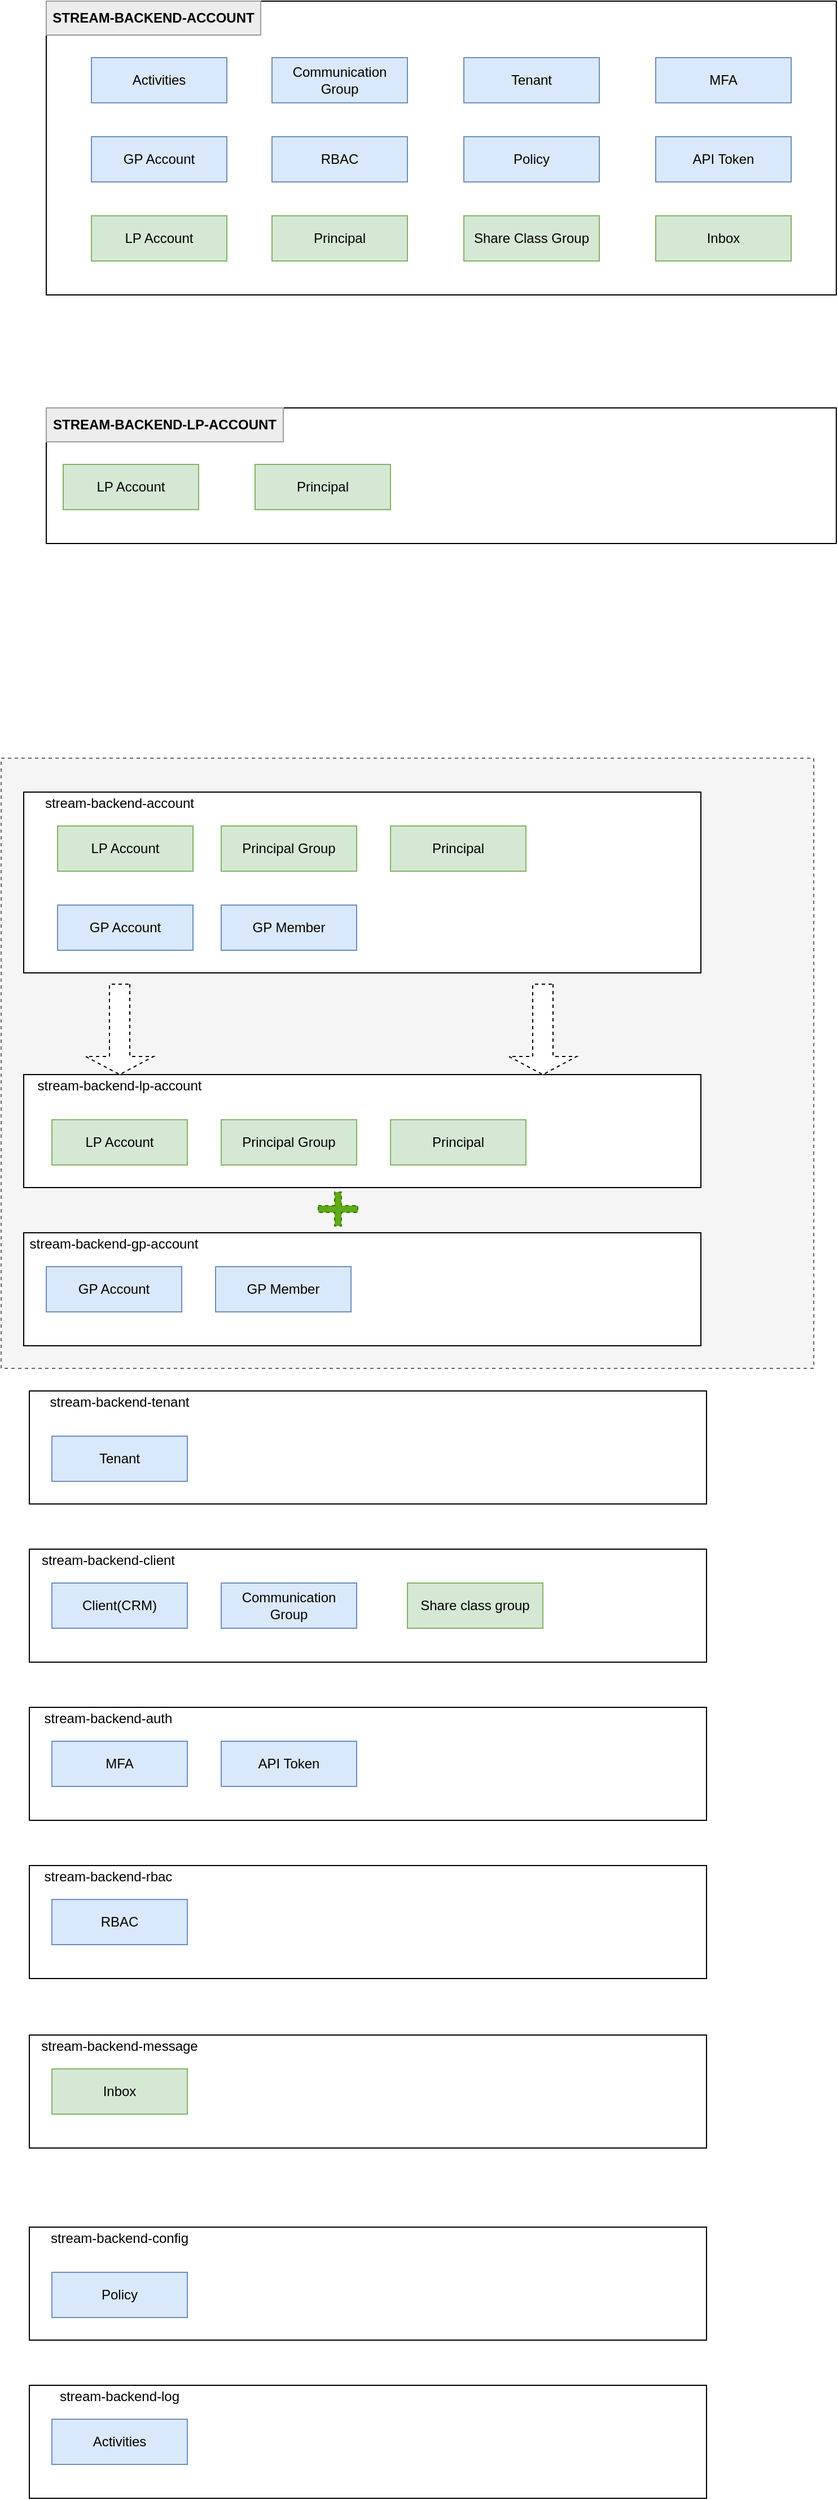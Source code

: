 <mxfile version="21.1.5" type="github">
  <diagram name="Page-1" id="siafdFkckaMNE3llaVE-">
    <mxGraphModel dx="2526" dy="1080" grid="0" gridSize="10" guides="1" tooltips="1" connect="1" arrows="1" fold="1" page="1" pageScale="1" pageWidth="850" pageHeight="1100" math="0" shadow="0">
      <root>
        <mxCell id="0" />
        <mxCell id="1" parent="0" />
        <mxCell id="XZLKvz8-X9D0-rPEmGYp-99" value="" style="rounded=0;whiteSpace=wrap;html=1;fillColor=#f5f5f5;fontColor=#333333;strokeColor=#666666;dashed=1;" parent="1" vertex="1">
          <mxGeometry x="10" y="700" width="720" height="540" as="geometry" />
        </mxCell>
        <mxCell id="XZLKvz8-X9D0-rPEmGYp-1" value="" style="rounded=0;whiteSpace=wrap;html=1;" parent="1" vertex="1">
          <mxGeometry x="50" y="30" width="700" height="260" as="geometry" />
        </mxCell>
        <mxCell id="XZLKvz8-X9D0-rPEmGYp-2" value="STREAM-BACKEND-ACCOUNT" style="text;html=1;strokeColor=#9C9C9C;fillColor=#EDEDED;align=center;verticalAlign=middle;whiteSpace=wrap;rounded=0;fontStyle=1" parent="1" vertex="1">
          <mxGeometry x="50" y="30" width="190" height="30" as="geometry" />
        </mxCell>
        <mxCell id="XZLKvz8-X9D0-rPEmGYp-3" value="Activities" style="rounded=0;whiteSpace=wrap;html=1;strokeColor=#6c8ebf;fillColor=#dae8fc;" parent="1" vertex="1">
          <mxGeometry x="90" y="80" width="120" height="40" as="geometry" />
        </mxCell>
        <mxCell id="XZLKvz8-X9D0-rPEmGYp-4" value="Communication Group" style="rounded=0;whiteSpace=wrap;html=1;strokeColor=#6c8ebf;fillColor=#dae8fc;" parent="1" vertex="1">
          <mxGeometry x="250" y="80" width="120" height="40" as="geometry" />
        </mxCell>
        <mxCell id="XZLKvz8-X9D0-rPEmGYp-6" value="GP Account" style="rounded=0;whiteSpace=wrap;html=1;strokeColor=#6c8ebf;fillColor=#dae8fc;" parent="1" vertex="1">
          <mxGeometry x="90" y="150" width="120" height="40" as="geometry" />
        </mxCell>
        <mxCell id="XZLKvz8-X9D0-rPEmGYp-13" value="Policy" style="rounded=0;whiteSpace=wrap;html=1;strokeColor=#6c8ebf;fillColor=#dae8fc;" parent="1" vertex="1">
          <mxGeometry x="420" y="150" width="120" height="40" as="geometry" />
        </mxCell>
        <mxCell id="XZLKvz8-X9D0-rPEmGYp-14" value="MFA" style="rounded=0;whiteSpace=wrap;html=1;strokeColor=#6c8ebf;fillColor=#dae8fc;" parent="1" vertex="1">
          <mxGeometry x="590" y="80" width="120" height="40" as="geometry" />
        </mxCell>
        <mxCell id="XZLKvz8-X9D0-rPEmGYp-15" value="Tenant" style="rounded=0;whiteSpace=wrap;html=1;strokeColor=#6c8ebf;fillColor=#dae8fc;" parent="1" vertex="1">
          <mxGeometry x="420" y="80" width="120" height="40" as="geometry" />
        </mxCell>
        <mxCell id="XZLKvz8-X9D0-rPEmGYp-17" value="API Token" style="rounded=0;whiteSpace=wrap;html=1;strokeColor=#6c8ebf;fillColor=#dae8fc;" parent="1" vertex="1">
          <mxGeometry x="590" y="150" width="120" height="40" as="geometry" />
        </mxCell>
        <mxCell id="XZLKvz8-X9D0-rPEmGYp-19" value="" style="rounded=0;whiteSpace=wrap;html=1;" parent="1" vertex="1">
          <mxGeometry x="30" y="980" width="600" height="100" as="geometry" />
        </mxCell>
        <mxCell id="XZLKvz8-X9D0-rPEmGYp-20" value="stream-backend-lp-account" style="text;html=1;strokeColor=none;fillColor=none;align=center;verticalAlign=middle;whiteSpace=wrap;rounded=0;" parent="1" vertex="1">
          <mxGeometry x="35" y="980" width="160" height="20" as="geometry" />
        </mxCell>
        <mxCell id="XZLKvz8-X9D0-rPEmGYp-21" value="LP Account" style="rounded=0;whiteSpace=wrap;html=1;fillColor=#d5e8d4;strokeColor=#82b366;" parent="1" vertex="1">
          <mxGeometry x="55" y="1020" width="120" height="40" as="geometry" />
        </mxCell>
        <mxCell id="XZLKvz8-X9D0-rPEmGYp-22" value="Principal Group" style="rounded=0;whiteSpace=wrap;html=1;fillColor=#d5e8d4;strokeColor=#82b366;" parent="1" vertex="1">
          <mxGeometry x="205" y="1020" width="120" height="40" as="geometry" />
        </mxCell>
        <mxCell id="XZLKvz8-X9D0-rPEmGYp-23" value="Principal" style="rounded=0;whiteSpace=wrap;html=1;fillColor=#d5e8d4;strokeColor=#82b366;" parent="1" vertex="1">
          <mxGeometry x="355" y="1020" width="120" height="40" as="geometry" />
        </mxCell>
        <mxCell id="XZLKvz8-X9D0-rPEmGYp-25" value="" style="rounded=0;whiteSpace=wrap;html=1;" parent="1" vertex="1">
          <mxGeometry x="30" y="1120" width="600" height="100" as="geometry" />
        </mxCell>
        <mxCell id="XZLKvz8-X9D0-rPEmGYp-26" value="stream-backend-gp-account" style="text;html=1;strokeColor=none;fillColor=none;align=center;verticalAlign=middle;whiteSpace=wrap;rounded=0;" parent="1" vertex="1">
          <mxGeometry x="30" y="1120" width="160" height="20" as="geometry" />
        </mxCell>
        <mxCell id="XZLKvz8-X9D0-rPEmGYp-27" value="GP Account" style="rounded=0;whiteSpace=wrap;html=1;strokeColor=#6c8ebf;fillColor=#dae8fc;" parent="1" vertex="1">
          <mxGeometry x="50" y="1150" width="120" height="40" as="geometry" />
        </mxCell>
        <mxCell id="XZLKvz8-X9D0-rPEmGYp-28" value="GP Member" style="rounded=0;whiteSpace=wrap;html=1;strokeColor=#6c8ebf;fillColor=#dae8fc;" parent="1" vertex="1">
          <mxGeometry x="200" y="1150" width="120" height="40" as="geometry" />
        </mxCell>
        <mxCell id="XZLKvz8-X9D0-rPEmGYp-29" value="" style="rounded=0;whiteSpace=wrap;html=1;" parent="1" vertex="1">
          <mxGeometry x="35" y="1260" width="600" height="100" as="geometry" />
        </mxCell>
        <mxCell id="XZLKvz8-X9D0-rPEmGYp-30" value="stream-backend-tenant" style="text;html=1;strokeColor=none;fillColor=none;align=center;verticalAlign=middle;whiteSpace=wrap;rounded=0;" parent="1" vertex="1">
          <mxGeometry x="35" y="1260" width="160" height="20" as="geometry" />
        </mxCell>
        <mxCell id="XZLKvz8-X9D0-rPEmGYp-33" value="Tenant" style="rounded=0;whiteSpace=wrap;html=1;strokeColor=#6c8ebf;fillColor=#dae8fc;" parent="1" vertex="1">
          <mxGeometry x="55" y="1300" width="120" height="40" as="geometry" />
        </mxCell>
        <mxCell id="XZLKvz8-X9D0-rPEmGYp-35" value="" style="rounded=0;whiteSpace=wrap;html=1;" parent="1" vertex="1">
          <mxGeometry x="35" y="1400" width="600" height="100" as="geometry" />
        </mxCell>
        <mxCell id="XZLKvz8-X9D0-rPEmGYp-36" value="stream-backend-client" style="text;html=1;strokeColor=none;fillColor=none;align=center;verticalAlign=middle;whiteSpace=wrap;rounded=0;" parent="1" vertex="1">
          <mxGeometry x="25" y="1400" width="160" height="20" as="geometry" />
        </mxCell>
        <mxCell id="XZLKvz8-X9D0-rPEmGYp-37" value="Client(CRM)" style="rounded=0;whiteSpace=wrap;html=1;strokeColor=#6c8ebf;fillColor=#dae8fc;" parent="1" vertex="1">
          <mxGeometry x="55" y="1430" width="120" height="40" as="geometry" />
        </mxCell>
        <mxCell id="XZLKvz8-X9D0-rPEmGYp-38" value="Communication Group" style="rounded=0;whiteSpace=wrap;html=1;strokeColor=#6c8ebf;fillColor=#dae8fc;" parent="1" vertex="1">
          <mxGeometry x="205" y="1430" width="120" height="40" as="geometry" />
        </mxCell>
        <mxCell id="XZLKvz8-X9D0-rPEmGYp-39" value="" style="rounded=0;whiteSpace=wrap;html=1;" parent="1" vertex="1">
          <mxGeometry x="35" y="1540" width="600" height="100" as="geometry" />
        </mxCell>
        <mxCell id="XZLKvz8-X9D0-rPEmGYp-40" value="stream-backend-auth" style="text;html=1;strokeColor=none;fillColor=none;align=center;verticalAlign=middle;whiteSpace=wrap;rounded=0;" parent="1" vertex="1">
          <mxGeometry x="25" y="1540" width="160" height="20" as="geometry" />
        </mxCell>
        <mxCell id="XZLKvz8-X9D0-rPEmGYp-43" value="MFA" style="rounded=0;whiteSpace=wrap;html=1;strokeColor=#6c8ebf;fillColor=#dae8fc;" parent="1" vertex="1">
          <mxGeometry x="55" y="1570" width="120" height="40" as="geometry" />
        </mxCell>
        <mxCell id="XZLKvz8-X9D0-rPEmGYp-44" value="API Token" style="rounded=0;whiteSpace=wrap;html=1;strokeColor=#6c8ebf;fillColor=#dae8fc;" parent="1" vertex="1">
          <mxGeometry x="205" y="1570" width="120" height="40" as="geometry" />
        </mxCell>
        <mxCell id="XZLKvz8-X9D0-rPEmGYp-47" value="RBAC" style="rounded=0;whiteSpace=wrap;html=1;strokeColor=#6c8ebf;fillColor=#dae8fc;" parent="1" vertex="1">
          <mxGeometry x="250" y="150" width="120" height="40" as="geometry" />
        </mxCell>
        <mxCell id="XZLKvz8-X9D0-rPEmGYp-48" value="" style="rounded=0;whiteSpace=wrap;html=1;" parent="1" vertex="1">
          <mxGeometry x="35" y="1680" width="600" height="100" as="geometry" />
        </mxCell>
        <mxCell id="XZLKvz8-X9D0-rPEmGYp-49" value="stream-backend-rbac" style="text;html=1;strokeColor=none;fillColor=none;align=center;verticalAlign=middle;whiteSpace=wrap;rounded=0;" parent="1" vertex="1">
          <mxGeometry x="25" y="1680" width="160" height="20" as="geometry" />
        </mxCell>
        <mxCell id="XZLKvz8-X9D0-rPEmGYp-52" value="RBAC" style="rounded=0;whiteSpace=wrap;html=1;strokeColor=#6c8ebf;fillColor=#dae8fc;" parent="1" vertex="1">
          <mxGeometry x="55" y="1710" width="120" height="40" as="geometry" />
        </mxCell>
        <mxCell id="XZLKvz8-X9D0-rPEmGYp-54" value="" style="rounded=0;whiteSpace=wrap;html=1;" parent="1" vertex="1">
          <mxGeometry x="35" y="1830" width="600" height="100" as="geometry" />
        </mxCell>
        <mxCell id="XZLKvz8-X9D0-rPEmGYp-55" value="stream-backend-message" style="text;html=1;strokeColor=none;fillColor=none;align=center;verticalAlign=middle;whiteSpace=wrap;rounded=0;" parent="1" vertex="1">
          <mxGeometry x="35" y="1830" width="160" height="20" as="geometry" />
        </mxCell>
        <mxCell id="XZLKvz8-X9D0-rPEmGYp-56" value="Inbox" style="rounded=0;whiteSpace=wrap;html=1;strokeColor=#82b366;fillColor=#d5e8d4;" parent="1" vertex="1">
          <mxGeometry x="55" y="1860" width="120" height="40" as="geometry" />
        </mxCell>
        <mxCell id="XZLKvz8-X9D0-rPEmGYp-57" value="" style="rounded=0;whiteSpace=wrap;html=1;" parent="1" vertex="1">
          <mxGeometry x="35" y="2000" width="600" height="100" as="geometry" />
        </mxCell>
        <mxCell id="XZLKvz8-X9D0-rPEmGYp-58" value="stream-backend-config" style="text;html=1;strokeColor=none;fillColor=none;align=center;verticalAlign=middle;whiteSpace=wrap;rounded=0;" parent="1" vertex="1">
          <mxGeometry x="35" y="2000" width="160" height="20" as="geometry" />
        </mxCell>
        <mxCell id="XZLKvz8-X9D0-rPEmGYp-60" value="Policy" style="rounded=0;whiteSpace=wrap;html=1;strokeColor=#6c8ebf;fillColor=#dae8fc;" parent="1" vertex="1">
          <mxGeometry x="55" y="2040" width="120" height="40" as="geometry" />
        </mxCell>
        <mxCell id="XZLKvz8-X9D0-rPEmGYp-61" value="" style="rounded=0;whiteSpace=wrap;html=1;" parent="1" vertex="1">
          <mxGeometry x="35" y="2140" width="600" height="100" as="geometry" />
        </mxCell>
        <mxCell id="XZLKvz8-X9D0-rPEmGYp-62" value="stream-backend-log" style="text;html=1;strokeColor=none;fillColor=none;align=center;verticalAlign=middle;whiteSpace=wrap;rounded=0;" parent="1" vertex="1">
          <mxGeometry x="35" y="2140" width="160" height="20" as="geometry" />
        </mxCell>
        <mxCell id="XZLKvz8-X9D0-rPEmGYp-64" value="Activities" style="rounded=0;whiteSpace=wrap;html=1;strokeColor=#6c8ebf;fillColor=#dae8fc;" parent="1" vertex="1">
          <mxGeometry x="55" y="2170" width="120" height="40" as="geometry" />
        </mxCell>
        <mxCell id="XZLKvz8-X9D0-rPEmGYp-18" value="Share class group" style="rounded=0;whiteSpace=wrap;html=1;fillColor=#d5e8d4;strokeColor=#82b366;" parent="1" vertex="1">
          <mxGeometry x="370" y="1430" width="120" height="40" as="geometry" />
        </mxCell>
        <mxCell id="XZLKvz8-X9D0-rPEmGYp-77" value="LP Account" style="rounded=0;whiteSpace=wrap;html=1;fillColor=#d5e8d4;strokeColor=#82b366;" parent="1" vertex="1">
          <mxGeometry x="90" y="220" width="120" height="40" as="geometry" />
        </mxCell>
        <mxCell id="XZLKvz8-X9D0-rPEmGYp-78" value="Principal" style="rounded=0;whiteSpace=wrap;html=1;fillColor=#d5e8d4;strokeColor=#82b366;" parent="1" vertex="1">
          <mxGeometry x="250" y="220" width="120" height="40" as="geometry" />
        </mxCell>
        <mxCell id="XZLKvz8-X9D0-rPEmGYp-83" value="Inbox" style="rounded=0;whiteSpace=wrap;html=1;fillColor=#d5e8d4;strokeColor=#82b366;" parent="1" vertex="1">
          <mxGeometry x="590" y="220" width="120" height="40" as="geometry" />
        </mxCell>
        <mxCell id="XZLKvz8-X9D0-rPEmGYp-86" value="Share Class Group" style="rounded=0;whiteSpace=wrap;html=1;fillColor=#d5e8d4;strokeColor=#82b366;" parent="1" vertex="1">
          <mxGeometry x="420" y="220" width="120" height="40" as="geometry" />
        </mxCell>
        <mxCell id="XZLKvz8-X9D0-rPEmGYp-89" value="" style="rounded=0;whiteSpace=wrap;html=1;" parent="1" vertex="1">
          <mxGeometry x="30" y="730" width="600" height="160" as="geometry" />
        </mxCell>
        <mxCell id="XZLKvz8-X9D0-rPEmGYp-90" value="stream-backend-account" style="text;html=1;strokeColor=none;fillColor=none;align=center;verticalAlign=middle;whiteSpace=wrap;rounded=0;" parent="1" vertex="1">
          <mxGeometry x="35" y="730" width="160" height="20" as="geometry" />
        </mxCell>
        <mxCell id="XZLKvz8-X9D0-rPEmGYp-91" value="LP Account" style="rounded=0;whiteSpace=wrap;html=1;fillColor=#d5e8d4;strokeColor=#82b366;" parent="1" vertex="1">
          <mxGeometry x="60" y="760" width="120" height="40" as="geometry" />
        </mxCell>
        <mxCell id="XZLKvz8-X9D0-rPEmGYp-92" value="Principal Group" style="rounded=0;whiteSpace=wrap;html=1;fillColor=#d5e8d4;strokeColor=#82b366;" parent="1" vertex="1">
          <mxGeometry x="205" y="760" width="120" height="40" as="geometry" />
        </mxCell>
        <mxCell id="XZLKvz8-X9D0-rPEmGYp-93" value="Principal" style="rounded=0;whiteSpace=wrap;html=1;fillColor=#d5e8d4;strokeColor=#82b366;" parent="1" vertex="1">
          <mxGeometry x="355" y="760" width="120" height="40" as="geometry" />
        </mxCell>
        <mxCell id="XZLKvz8-X9D0-rPEmGYp-94" value="GP Account" style="rounded=0;whiteSpace=wrap;html=1;strokeColor=#6c8ebf;fillColor=#dae8fc;" parent="1" vertex="1">
          <mxGeometry x="60" y="830" width="120" height="40" as="geometry" />
        </mxCell>
        <mxCell id="XZLKvz8-X9D0-rPEmGYp-95" value="GP Member" style="rounded=0;whiteSpace=wrap;html=1;strokeColor=#6c8ebf;fillColor=#dae8fc;" parent="1" vertex="1">
          <mxGeometry x="205" y="830" width="120" height="40" as="geometry" />
        </mxCell>
        <mxCell id="XZLKvz8-X9D0-rPEmGYp-96" value="" style="shape=singleArrow;direction=south;whiteSpace=wrap;html=1;dashed=1;" parent="1" vertex="1">
          <mxGeometry x="85" y="900" width="60" height="80" as="geometry" />
        </mxCell>
        <mxCell id="XZLKvz8-X9D0-rPEmGYp-97" value="" style="shape=singleArrow;direction=south;whiteSpace=wrap;html=1;dashed=1;" parent="1" vertex="1">
          <mxGeometry x="460" y="900" width="60" height="80" as="geometry" />
        </mxCell>
        <mxCell id="XZLKvz8-X9D0-rPEmGYp-100" value="" style="shape=cross;whiteSpace=wrap;html=1;dashed=1;fillColor=#60a917;strokeColor=#2D7600;fontColor=#ffffff;" parent="1" vertex="1">
          <mxGeometry x="291" y="1084" width="35" height="30" as="geometry" />
        </mxCell>
        <mxCell id="is_a7nY19LURj2lPLWNI-4" value="" style="rounded=0;whiteSpace=wrap;html=1;" vertex="1" parent="1">
          <mxGeometry x="50" y="390" width="700" height="120" as="geometry" />
        </mxCell>
        <mxCell id="is_a7nY19LURj2lPLWNI-5" value="STREAM-BACKEND-LP-ACCOUNT" style="text;html=1;strokeColor=#9C9C9C;fillColor=#EDEDED;align=center;verticalAlign=middle;whiteSpace=wrap;rounded=0;fontStyle=1" vertex="1" parent="1">
          <mxGeometry x="50" y="390" width="210" height="30" as="geometry" />
        </mxCell>
        <mxCell id="is_a7nY19LURj2lPLWNI-7" value="LP Account" style="rounded=0;whiteSpace=wrap;html=1;fillColor=#d5e8d4;strokeColor=#82b366;" vertex="1" parent="1">
          <mxGeometry x="65" y="440" width="120" height="40" as="geometry" />
        </mxCell>
        <mxCell id="is_a7nY19LURj2lPLWNI-8" value="Principal" style="rounded=0;whiteSpace=wrap;html=1;fillColor=#d5e8d4;strokeColor=#82b366;" vertex="1" parent="1">
          <mxGeometry x="235" y="440" width="120" height="40" as="geometry" />
        </mxCell>
      </root>
    </mxGraphModel>
  </diagram>
</mxfile>
